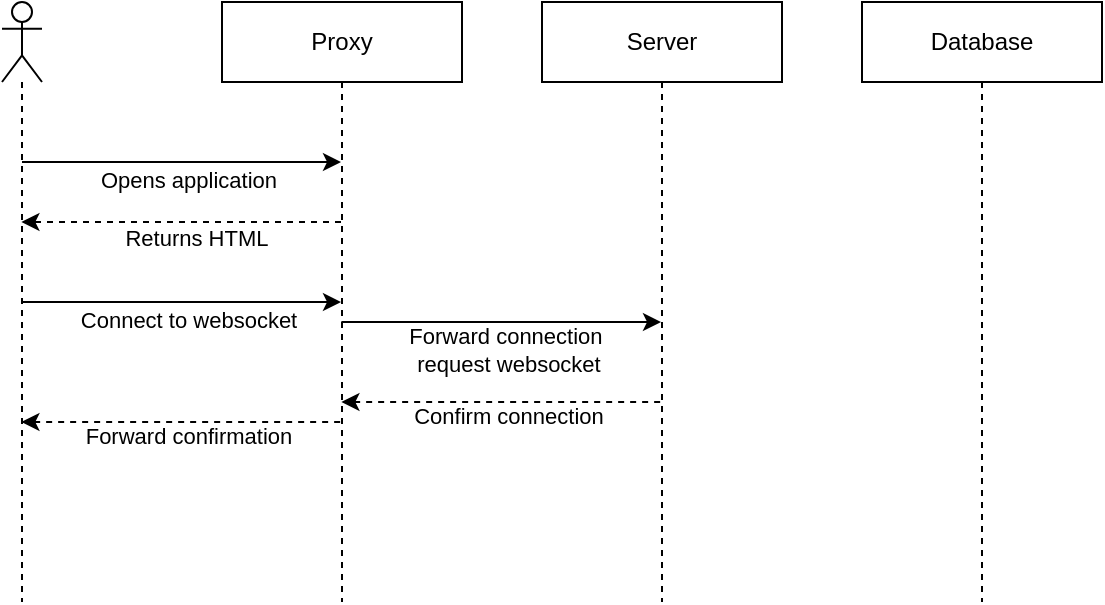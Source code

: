 <mxfile version="24.3.1" type="device">
  <diagram name="Page-1" id="2YBvvXClWsGukQMizWep">
    <mxGraphModel dx="1094" dy="634" grid="1" gridSize="10" guides="1" tooltips="1" connect="1" arrows="1" fold="1" page="1" pageScale="1" pageWidth="850" pageHeight="1100" math="0" shadow="0">
      <root>
        <mxCell id="0" />
        <mxCell id="1" parent="0" />
        <mxCell id="aM9ryv3xv72pqoxQDRHE-5" value="Proxy" style="shape=umlLifeline;perimeter=lifelinePerimeter;whiteSpace=wrap;html=1;container=0;dropTarget=0;collapsible=0;recursiveResize=0;outlineConnect=0;portConstraint=eastwest;newEdgeStyle={&quot;edgeStyle&quot;:&quot;elbowEdgeStyle&quot;,&quot;elbow&quot;:&quot;vertical&quot;,&quot;curved&quot;:0,&quot;rounded&quot;:0};" parent="1" vertex="1">
          <mxGeometry x="200" y="40" width="120" height="300" as="geometry" />
        </mxCell>
        <mxCell id="ljJgm9EiYddA9cTFG0Fl-5" value="Server" style="shape=umlLifeline;perimeter=lifelinePerimeter;whiteSpace=wrap;html=1;container=0;dropTarget=0;collapsible=0;recursiveResize=0;outlineConnect=0;portConstraint=eastwest;newEdgeStyle={&quot;edgeStyle&quot;:&quot;elbowEdgeStyle&quot;,&quot;elbow&quot;:&quot;vertical&quot;,&quot;curved&quot;:0,&quot;rounded&quot;:0};" vertex="1" parent="1">
          <mxGeometry x="360" y="40" width="120" height="300" as="geometry" />
        </mxCell>
        <mxCell id="ljJgm9EiYddA9cTFG0Fl-6" value="Database" style="shape=umlLifeline;perimeter=lifelinePerimeter;whiteSpace=wrap;html=1;container=0;dropTarget=0;collapsible=0;recursiveResize=0;outlineConnect=0;portConstraint=eastwest;newEdgeStyle={&quot;edgeStyle&quot;:&quot;elbowEdgeStyle&quot;,&quot;elbow&quot;:&quot;vertical&quot;,&quot;curved&quot;:0,&quot;rounded&quot;:0};" vertex="1" parent="1">
          <mxGeometry x="520" y="40" width="120" height="300" as="geometry" />
        </mxCell>
        <mxCell id="ljJgm9EiYddA9cTFG0Fl-7" value="" style="endArrow=classic;html=1;rounded=0;" edge="1" parent="1" source="ljJgm9EiYddA9cTFG0Fl-11">
          <mxGeometry width="50" height="50" relative="1" as="geometry">
            <mxPoint x="100" y="120" as="sourcePoint" />
            <mxPoint x="259.5" y="120" as="targetPoint" />
          </mxGeometry>
        </mxCell>
        <mxCell id="ljJgm9EiYddA9cTFG0Fl-8" value="Opens application" style="edgeLabel;html=1;align=center;verticalAlign=middle;resizable=0;points=[];" vertex="1" connectable="0" parent="ljJgm9EiYddA9cTFG0Fl-7">
          <mxGeometry x="-0.533" relative="1" as="geometry">
            <mxPoint x="46" y="9" as="offset" />
          </mxGeometry>
        </mxCell>
        <mxCell id="ljJgm9EiYddA9cTFG0Fl-9" value="" style="endArrow=classic;html=1;rounded=0;dashed=1;" edge="1" parent="1">
          <mxGeometry width="50" height="50" relative="1" as="geometry">
            <mxPoint x="259.5" y="150" as="sourcePoint" />
            <mxPoint x="99.7" y="150" as="targetPoint" />
          </mxGeometry>
        </mxCell>
        <mxCell id="ljJgm9EiYddA9cTFG0Fl-12" value="Returns HTML" style="edgeLabel;html=1;align=center;verticalAlign=middle;resizable=0;points=[];" vertex="1" connectable="0" parent="ljJgm9EiYddA9cTFG0Fl-9">
          <mxGeometry x="0.16" y="1" relative="1" as="geometry">
            <mxPoint x="20" y="7" as="offset" />
          </mxGeometry>
        </mxCell>
        <mxCell id="ljJgm9EiYddA9cTFG0Fl-11" value="" style="shape=umlLifeline;perimeter=lifelinePerimeter;whiteSpace=wrap;html=1;container=1;dropTarget=0;collapsible=0;recursiveResize=0;outlineConnect=0;portConstraint=eastwest;newEdgeStyle={&quot;curved&quot;:0,&quot;rounded&quot;:0};participant=umlActor;" vertex="1" parent="1">
          <mxGeometry x="90" y="40" width="20" height="300" as="geometry" />
        </mxCell>
        <mxCell id="ljJgm9EiYddA9cTFG0Fl-13" value="" style="endArrow=classic;html=1;rounded=0;" edge="1" parent="1" source="ljJgm9EiYddA9cTFG0Fl-11" target="aM9ryv3xv72pqoxQDRHE-5">
          <mxGeometry width="50" height="50" relative="1" as="geometry">
            <mxPoint x="100" y="200" as="sourcePoint" />
            <mxPoint x="259.5" y="200" as="targetPoint" />
          </mxGeometry>
        </mxCell>
        <mxCell id="ljJgm9EiYddA9cTFG0Fl-14" value="Connect to websocket" style="edgeLabel;html=1;align=center;verticalAlign=middle;resizable=0;points=[];" vertex="1" connectable="0" parent="ljJgm9EiYddA9cTFG0Fl-13">
          <mxGeometry x="-0.533" relative="1" as="geometry">
            <mxPoint x="46" y="9" as="offset" />
          </mxGeometry>
        </mxCell>
        <mxCell id="ljJgm9EiYddA9cTFG0Fl-15" value="" style="endArrow=classic;html=1;rounded=0;" edge="1" parent="1">
          <mxGeometry width="50" height="50" relative="1" as="geometry">
            <mxPoint x="259.7" y="200" as="sourcePoint" />
            <mxPoint x="419.5" y="200" as="targetPoint" />
          </mxGeometry>
        </mxCell>
        <mxCell id="ljJgm9EiYddA9cTFG0Fl-16" value="Forward connection&amp;nbsp;&lt;div&gt;request websocket&lt;/div&gt;" style="edgeLabel;html=1;align=center;verticalAlign=middle;resizable=0;points=[];" vertex="1" connectable="0" parent="ljJgm9EiYddA9cTFG0Fl-15">
          <mxGeometry x="-0.533" relative="1" as="geometry">
            <mxPoint x="46" y="14" as="offset" />
          </mxGeometry>
        </mxCell>
        <mxCell id="ljJgm9EiYddA9cTFG0Fl-17" value="" style="endArrow=none;html=1;rounded=0;endFill=0;startArrow=classic;startFill=1;dashed=1;" edge="1" parent="1">
          <mxGeometry width="50" height="50" relative="1" as="geometry">
            <mxPoint x="259.7" y="240" as="sourcePoint" />
            <mxPoint x="419.5" y="240" as="targetPoint" />
          </mxGeometry>
        </mxCell>
        <mxCell id="ljJgm9EiYddA9cTFG0Fl-18" value="Confirm connection" style="edgeLabel;html=1;align=center;verticalAlign=middle;resizable=0;points=[];" vertex="1" connectable="0" parent="ljJgm9EiYddA9cTFG0Fl-17">
          <mxGeometry x="-0.533" relative="1" as="geometry">
            <mxPoint x="46" y="7" as="offset" />
          </mxGeometry>
        </mxCell>
        <mxCell id="ljJgm9EiYddA9cTFG0Fl-19" value="" style="endArrow=none;html=1;rounded=0;endFill=0;startArrow=classic;startFill=1;dashed=1;" edge="1" parent="1">
          <mxGeometry width="50" height="50" relative="1" as="geometry">
            <mxPoint x="99.7" y="250" as="sourcePoint" />
            <mxPoint x="259.5" y="250" as="targetPoint" />
          </mxGeometry>
        </mxCell>
        <mxCell id="ljJgm9EiYddA9cTFG0Fl-20" value="Forward confirmation" style="edgeLabel;html=1;align=center;verticalAlign=middle;resizable=0;points=[];" vertex="1" connectable="0" parent="ljJgm9EiYddA9cTFG0Fl-19">
          <mxGeometry x="-0.533" relative="1" as="geometry">
            <mxPoint x="46" y="7" as="offset" />
          </mxGeometry>
        </mxCell>
      </root>
    </mxGraphModel>
  </diagram>
</mxfile>
